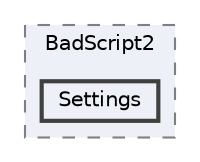 digraph "src/BadScript2/Settings"
{
 // LATEX_PDF_SIZE
  bgcolor="transparent";
  edge [fontname=Helvetica,fontsize=10,labelfontname=Helvetica,labelfontsize=10];
  node [fontname=Helvetica,fontsize=10,shape=box,height=0.2,width=0.4];
  compound=true
  subgraph clusterdir_12ec2e27d2e95feb115cace76ec05ec5 {
    graph [ bgcolor="#edf0f7", pencolor="grey50", label="BadScript2", fontname=Helvetica,fontsize=10 style="filled,dashed", URL="dir_12ec2e27d2e95feb115cace76ec05ec5.html",tooltip=""]
  dir_41ae684387470c7988618d2ee46a117b [label="Settings", fillcolor="#edf0f7", color="grey25", style="filled,bold", URL="dir_41ae684387470c7988618d2ee46a117b.html",tooltip=""];
  }
}
